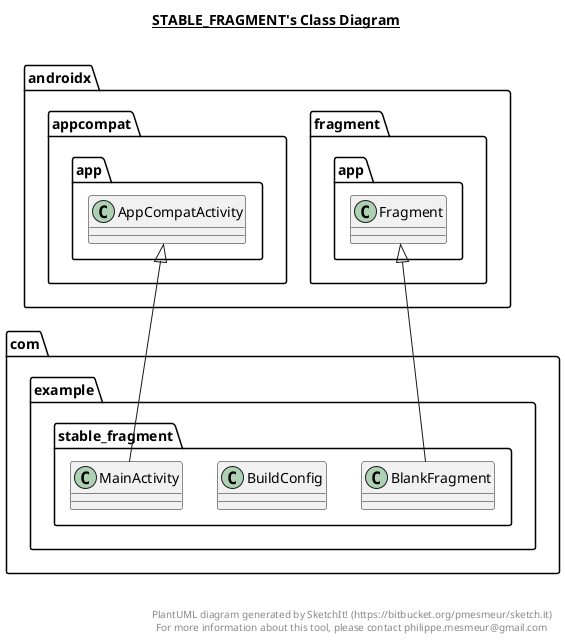 @startuml

title __STABLE_FRAGMENT's Class Diagram__\n

  namespace com.example.stable_fragment {
    class com.example.stable_fragment.BlankFragment {
    }
  }
  

  namespace com.example.stable_fragment {
    class com.example.stable_fragment.BuildConfig {
    }
  }
  

  namespace com.example.stable_fragment {
    class com.example.stable_fragment.MainActivity {
    }
  }
  

  com.example.stable_fragment.BlankFragment -up-|> androidx.fragment.app.Fragment
  com.example.stable_fragment.MainActivity -up-|> androidx.appcompat.app.AppCompatActivity


right footer


PlantUML diagram generated by SketchIt! (https://bitbucket.org/pmesmeur/sketch.it)
For more information about this tool, please contact philippe.mesmeur@gmail.com
endfooter

@enduml
